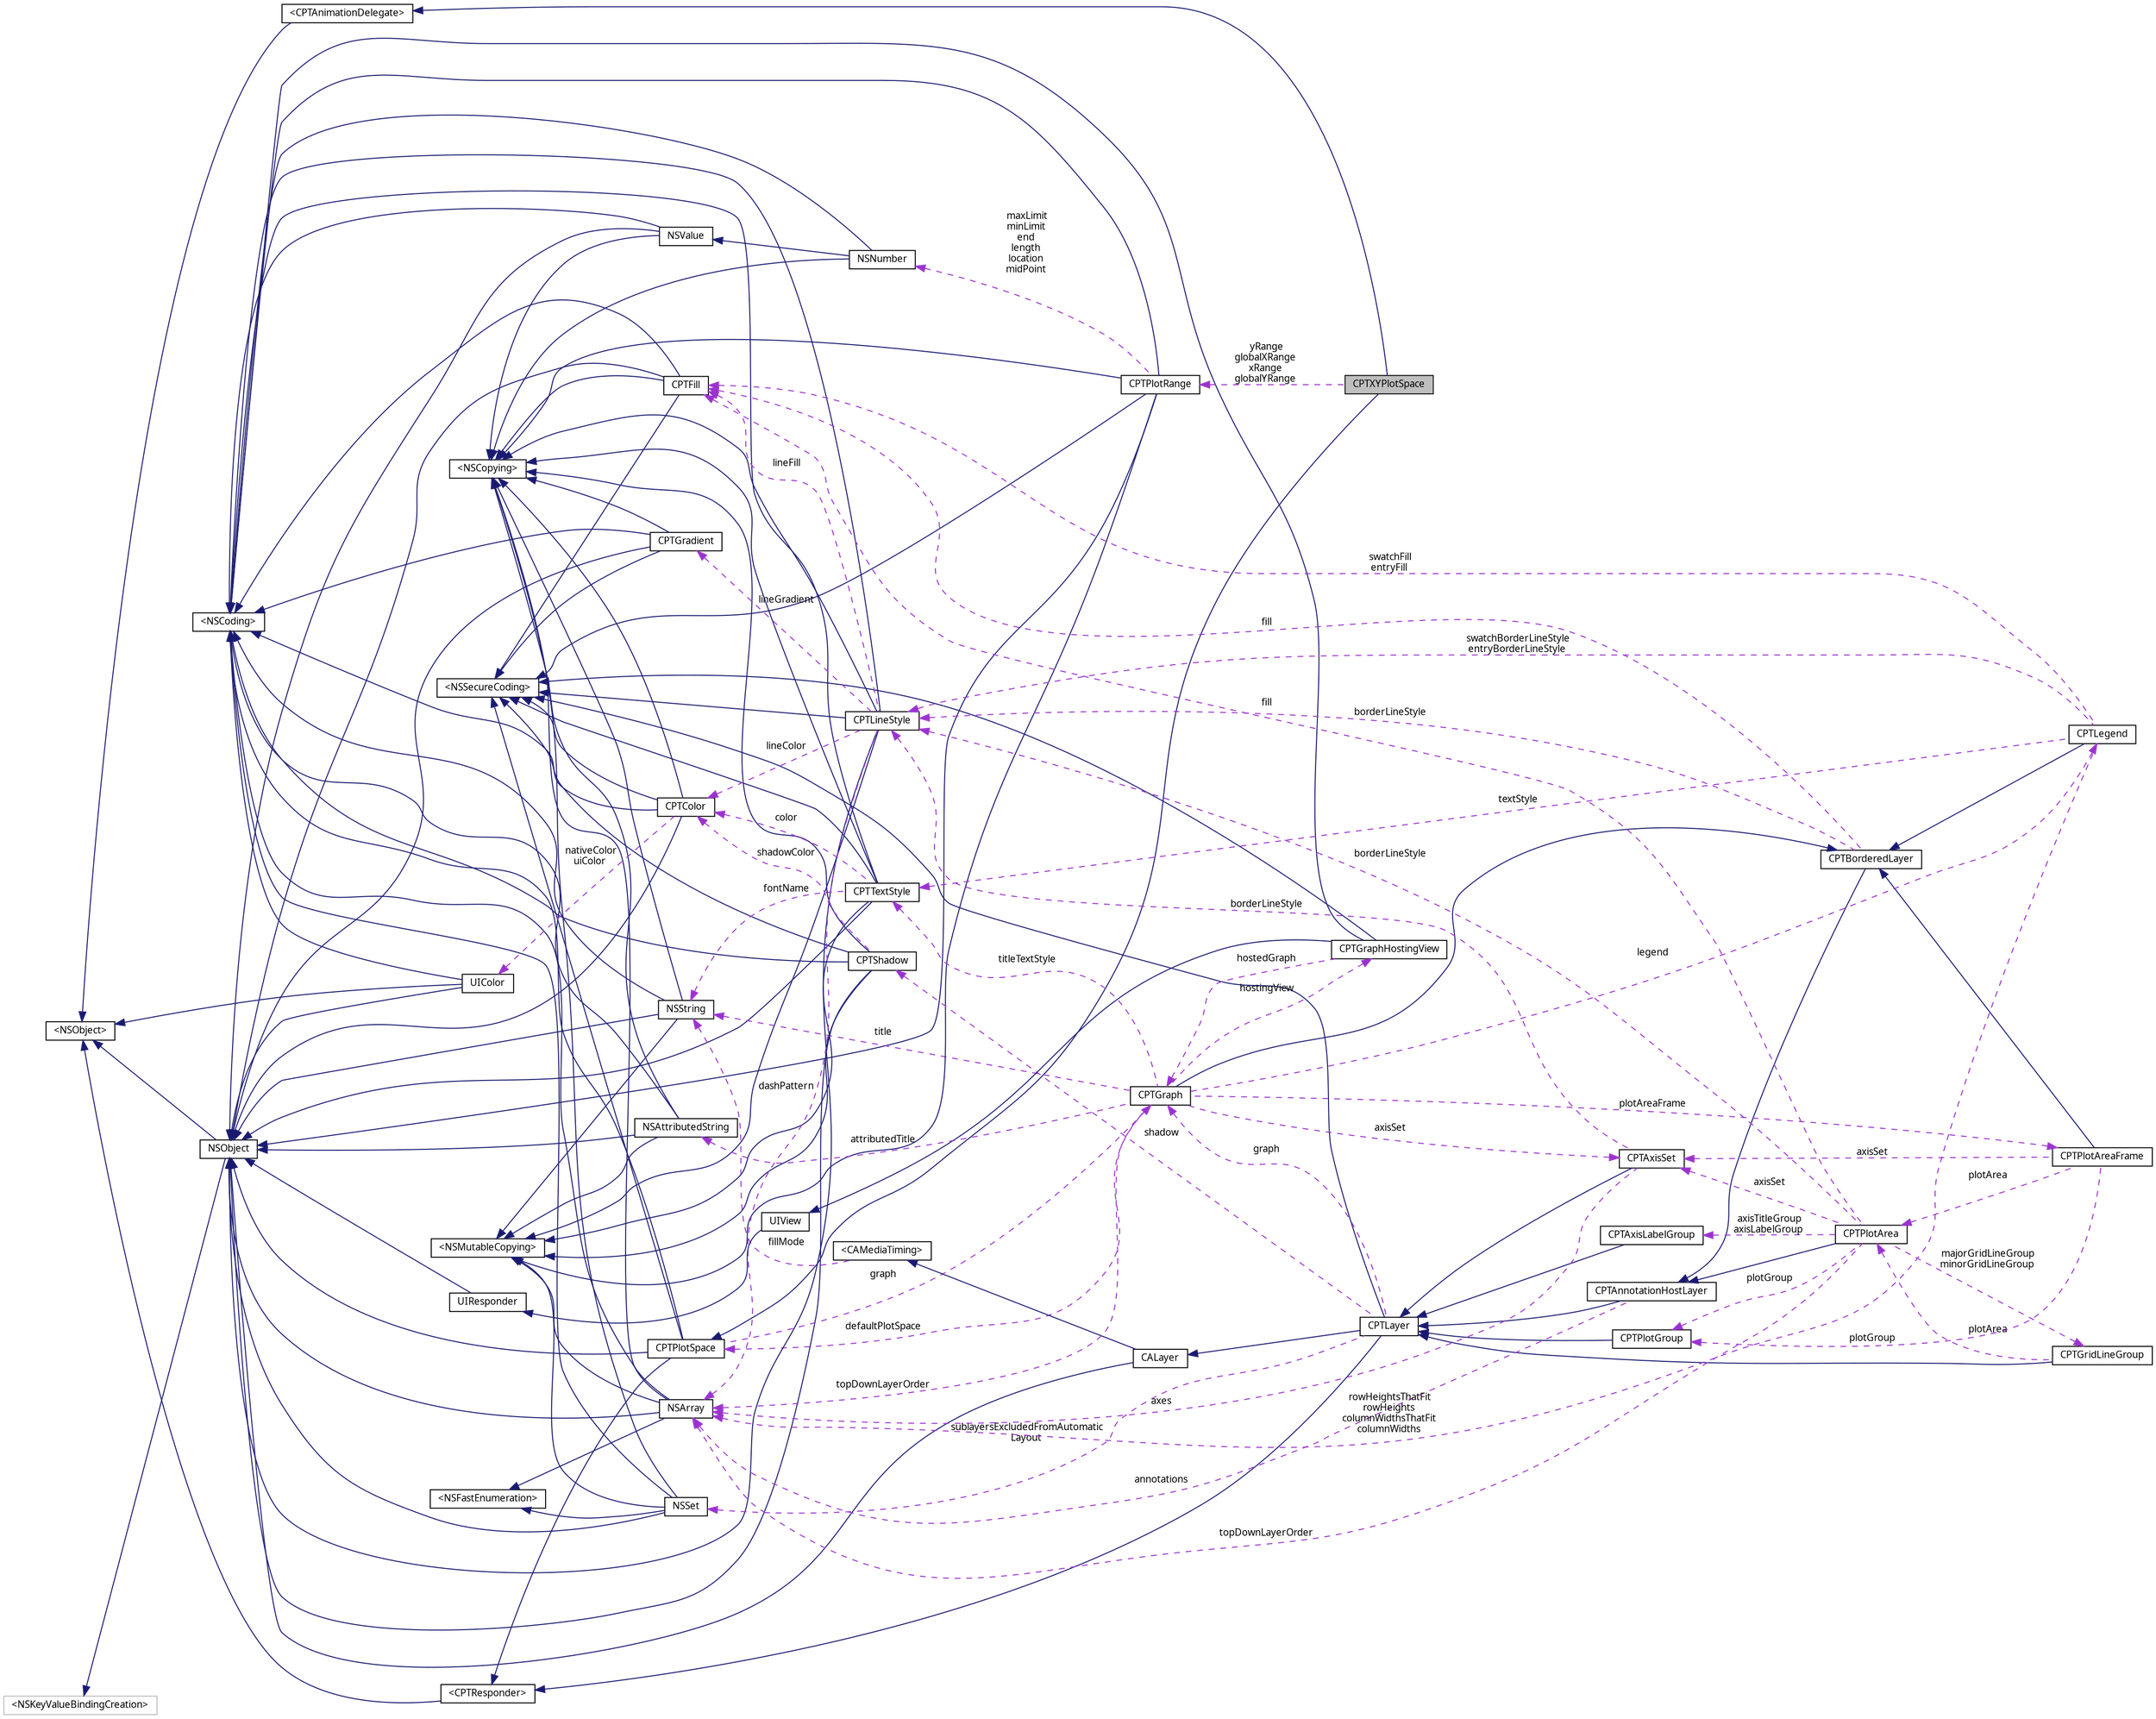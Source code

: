 digraph "CPTXYPlotSpace"
{
 // LATEX_PDF_SIZE
  bgcolor="transparent";
  edge [fontname="Lucinda Grande",fontsize="10",labelfontname="Lucinda Grande",labelfontsize="10"];
  node [fontname="Lucinda Grande",fontsize="10",shape=record];
  rankdir="LR";
  Node1 [label="CPTXYPlotSpace",height=0.2,width=0.4,color="black", fillcolor="grey75", style="filled", fontcolor="black",tooltip="A plot space using a two-dimensional cartesian coordinate system."];
  Node2 -> Node1 [dir="back",color="midnightblue",fontsize="10",style="solid",fontname="Lucinda Grande"];
  Node2 [label="CPTPlotSpace",height=0.2,width=0.4,color="black",URL="$interface_c_p_t_plot_space.html",tooltip="Defines the coordinate system of a plot."];
  Node3 -> Node2 [dir="back",color="midnightblue",fontsize="10",style="solid",fontname="Lucinda Grande"];
  Node3 [label="NSObject",height=0.2,width=0.4,color="black",URL="/Users/eskroch/Projects/Core Plot/documentation/doxygen/doxygen-cocoa-touch-tags.xml$https://developer.apple.com/library/ios/.html#documentation/Cocoa/Reference/Foundation/Classes/NSObject_Class/Reference/Reference",tooltip=" "];
  Node4 -> Node3 [dir="back",color="midnightblue",fontsize="10",style="solid",fontname="Lucinda Grande"];
  Node4 [label="\<NSObject\>",height=0.2,width=0.4,color="black",URL="/Users/eskroch/Projects/Core Plot/documentation/doxygen/doxygen-cocoa-touch-tags.xml$https://developer.apple.com/library/ios/.html#documentation/Cocoa/Reference/Foundation/Protocols/NSObject_Protocol/Reference/NSObject",tooltip=" "];
  Node5 -> Node3 [dir="back",color="midnightblue",fontsize="10",style="solid",fontname="Lucinda Grande"];
  Node5 [label="\<NSKeyValueBindingCreation\>",height=0.2,width=0.4,color="grey75",tooltip=" "];
  Node6 -> Node2 [dir="back",color="midnightblue",fontsize="10",style="solid",fontname="Lucinda Grande"];
  Node6 [label="\<CPTResponder\>",height=0.2,width=0.4,color="black",URL="$protocol_c_p_t_responder-p.html",tooltip="The basis of all event processing in Core Plot."];
  Node4 -> Node6 [dir="back",color="midnightblue",fontsize="10",style="solid",fontname="Lucinda Grande"];
  Node7 -> Node2 [dir="back",color="midnightblue",fontsize="10",style="solid",fontname="Lucinda Grande"];
  Node7 [label="\<NSCoding\>",height=0.2,width=0.4,color="black",URL="/Users/eskroch/Projects/Core Plot/documentation/doxygen/doxygen-cocoa-touch-tags.xml$https://developer.apple.com/library/ios/.html#documentation/Cocoa/Reference/Foundation/Protocols/NSCoding_Protocol/Reference/Reference",tooltip=" "];
  Node8 -> Node2 [dir="back",color="midnightblue",fontsize="10",style="solid",fontname="Lucinda Grande"];
  Node8 [label="\<NSSecureCoding\>",height=0.2,width=0.4,color="black",URL="/Users/eskroch/Projects/Core Plot/documentation/doxygen/doxygen-cocoa-touch-tags.xml$https://developer.apple.com/library/ios/documentation/Foundation/Reference/NSSecureCoding_Protocol_Ref/.html",tooltip=" "];
  Node9 -> Node2 [dir="back",color="darkorchid3",fontsize="10",style="dashed",label=" graph" ,fontname="Lucinda Grande"];
  Node9 [label="CPTGraph",height=0.2,width=0.4,color="black",URL="$interface_c_p_t_graph.html",tooltip="An abstract graph class."];
  Node10 -> Node9 [dir="back",color="midnightblue",fontsize="10",style="solid",fontname="Lucinda Grande"];
  Node10 [label="CPTBorderedLayer",height=0.2,width=0.4,color="black",URL="$interface_c_p_t_bordered_layer.html",tooltip="A layer with a border line and background fill."];
  Node11 -> Node10 [dir="back",color="midnightblue",fontsize="10",style="solid",fontname="Lucinda Grande"];
  Node11 [label="CPTAnnotationHostLayer",height=0.2,width=0.4,color="black",URL="$interface_c_p_t_annotation_host_layer.html",tooltip="A container layer for annotations."];
  Node12 -> Node11 [dir="back",color="midnightblue",fontsize="10",style="solid",fontname="Lucinda Grande"];
  Node12 [label="CPTLayer",height=0.2,width=0.4,color="black",URL="$interface_c_p_t_layer.html",tooltip="Base class for all Core Animation layers in Core Plot."];
  Node13 -> Node12 [dir="back",color="midnightblue",fontsize="10",style="solid",fontname="Lucinda Grande"];
  Node13 [label="CALayer",height=0.2,width=0.4,color="black",URL="/Users/eskroch/Projects/Core Plot/documentation/doxygen/doxygen-cocoa-touch-tags.xml$https://developer.apple.com/library/ios/.html#documentation/GraphicsImaging/Reference/CALayer_class/Introduction/Introduction",tooltip=" "];
  Node3 -> Node13 [dir="back",color="midnightblue",fontsize="10",style="solid",fontname="Lucinda Grande"];
  Node14 -> Node13 [dir="back",color="midnightblue",fontsize="10",style="solid",fontname="Lucinda Grande"];
  Node14 [label="\<CAMediaTiming\>",height=0.2,width=0.4,color="black",URL="/Users/eskroch/Projects/Core Plot/documentation/doxygen/doxygen-cocoa-touch-tags.xml$https://developer.apple.com/library/ios/.html#documentation/GraphicsImaging/Reference/CAMediaTiming_protocol/Introduction/Introduction",tooltip=" "];
  Node15 -> Node14 [dir="back",color="darkorchid3",fontsize="10",style="dashed",label=" fillMode" ,fontname="Lucinda Grande"];
  Node15 [label="NSString",height=0.2,width=0.4,color="black",URL="/Users/eskroch/Projects/Core Plot/documentation/doxygen/doxygen-cocoa-touch-tags.xml$https://developer.apple.com/library/ios/.html#documentation/Cocoa/Reference/Foundation/Classes/NSString_Class/Reference/NSString",tooltip=" "];
  Node3 -> Node15 [dir="back",color="midnightblue",fontsize="10",style="solid",fontname="Lucinda Grande"];
  Node7 -> Node15 [dir="back",color="midnightblue",fontsize="10",style="solid",fontname="Lucinda Grande"];
  Node16 -> Node15 [dir="back",color="midnightblue",fontsize="10",style="solid",fontname="Lucinda Grande"];
  Node16 [label="\<NSCopying\>",height=0.2,width=0.4,color="black",URL="/Users/eskroch/Projects/Core Plot/documentation/doxygen/doxygen-cocoa-touch-tags.xml$https://developer.apple.com/library/ios/.html#documentation/Cocoa/Reference/Foundation/Protocols/NSCopying_Protocol/Reference/Reference",tooltip=" "];
  Node17 -> Node15 [dir="back",color="midnightblue",fontsize="10",style="solid",fontname="Lucinda Grande"];
  Node17 [label="\<NSMutableCopying\>",height=0.2,width=0.4,color="black",URL="/Users/eskroch/Projects/Core Plot/documentation/doxygen/doxygen-cocoa-touch-tags.xml$https://developer.apple.com/library/ios/.html#documentation/Cocoa/Reference/Foundation/Protocols/NSMutableCopying_Protocol/Reference/Reference",tooltip=" "];
  Node6 -> Node12 [dir="back",color="midnightblue",fontsize="10",style="solid",fontname="Lucinda Grande"];
  Node8 -> Node12 [dir="back",color="midnightblue",fontsize="10",style="solid",fontname="Lucinda Grande"];
  Node18 -> Node12 [dir="back",color="darkorchid3",fontsize="10",style="dashed",label=" shadow" ,fontname="Lucinda Grande"];
  Node18 [label="CPTShadow",height=0.2,width=0.4,color="black",URL="$interface_c_p_t_shadow.html",tooltip="Immutable wrapper for various shadow drawing properties."];
  Node3 -> Node18 [dir="back",color="midnightblue",fontsize="10",style="solid",fontname="Lucinda Grande"];
  Node16 -> Node18 [dir="back",color="midnightblue",fontsize="10",style="solid",fontname="Lucinda Grande"];
  Node17 -> Node18 [dir="back",color="midnightblue",fontsize="10",style="solid",fontname="Lucinda Grande"];
  Node7 -> Node18 [dir="back",color="midnightblue",fontsize="10",style="solid",fontname="Lucinda Grande"];
  Node8 -> Node18 [dir="back",color="midnightblue",fontsize="10",style="solid",fontname="Lucinda Grande"];
  Node19 -> Node18 [dir="back",color="darkorchid3",fontsize="10",style="dashed",label=" shadowColor" ,fontname="Lucinda Grande"];
  Node19 [label="CPTColor",height=0.2,width=0.4,color="black",URL="$interface_c_p_t_color.html",tooltip="An immutable color."];
  Node3 -> Node19 [dir="back",color="midnightblue",fontsize="10",style="solid",fontname="Lucinda Grande"];
  Node16 -> Node19 [dir="back",color="midnightblue",fontsize="10",style="solid",fontname="Lucinda Grande"];
  Node7 -> Node19 [dir="back",color="midnightblue",fontsize="10",style="solid",fontname="Lucinda Grande"];
  Node8 -> Node19 [dir="back",color="midnightblue",fontsize="10",style="solid",fontname="Lucinda Grande"];
  Node20 -> Node19 [dir="back",color="darkorchid3",fontsize="10",style="dashed",label=" nativeColor\nuiColor" ,fontname="Lucinda Grande"];
  Node20 [label="UIColor",height=0.2,width=0.4,color="black",URL="/Users/eskroch/Projects/Core Plot/documentation/doxygen/doxygen-cocoa-touch-tags.xml$https://developer.apple.com/library/ios/.html#documentation/UIKit/Reference/UIColor_Class/Reference/Reference",tooltip=" "];
  Node3 -> Node20 [dir="back",color="midnightblue",fontsize="10",style="solid",fontname="Lucinda Grande"];
  Node7 -> Node20 [dir="back",color="midnightblue",fontsize="10",style="solid",fontname="Lucinda Grande"];
  Node4 -> Node20 [dir="back",color="midnightblue",fontsize="10",style="solid",fontname="Lucinda Grande"];
  Node21 -> Node12 [dir="back",color="darkorchid3",fontsize="10",style="dashed",label=" sublayersExcludedFromAutomatic\lLayout" ,fontname="Lucinda Grande"];
  Node21 [label="NSSet",height=0.2,width=0.4,color="black",URL="/Users/eskroch/Projects/Core Plot/documentation/doxygen/doxygen-cocoa-touch-tags.xml$https://developer.apple.com/library/ios/.html#documentation/Cocoa/Reference/Foundation/Classes/NSSet_Class/Reference/Reference",tooltip=" "];
  Node3 -> Node21 [dir="back",color="midnightblue",fontsize="10",style="solid",fontname="Lucinda Grande"];
  Node7 -> Node21 [dir="back",color="midnightblue",fontsize="10",style="solid",fontname="Lucinda Grande"];
  Node16 -> Node21 [dir="back",color="midnightblue",fontsize="10",style="solid",fontname="Lucinda Grande"];
  Node22 -> Node21 [dir="back",color="midnightblue",fontsize="10",style="solid",fontname="Lucinda Grande"];
  Node22 [label="\<NSFastEnumeration\>",height=0.2,width=0.4,color="black",URL="/Users/eskroch/Projects/Core Plot/documentation/doxygen/doxygen-cocoa-touch-tags.xml$https://developer.apple.com/library/ios/.html#documentation/Cocoa/Reference/NSFastEnumeration_protocol/Reference/NSFastEnumeration",tooltip=" "];
  Node17 -> Node21 [dir="back",color="midnightblue",fontsize="10",style="solid",fontname="Lucinda Grande"];
  Node9 -> Node12 [dir="back",color="darkorchid3",fontsize="10",style="dashed",label=" graph" ,fontname="Lucinda Grande"];
  Node23 -> Node11 [dir="back",color="darkorchid3",fontsize="10",style="dashed",label=" annotations" ,fontname="Lucinda Grande"];
  Node23 [label="NSArray",height=0.2,width=0.4,color="black",URL="/Users/eskroch/Projects/Core Plot/documentation/doxygen/doxygen-cocoa-touch-tags.xml$https://developer.apple.com/library/ios/.html#documentation/Cocoa/Reference/Foundation/Classes/NSArray_Class/NSArray",tooltip=" "];
  Node3 -> Node23 [dir="back",color="midnightblue",fontsize="10",style="solid",fontname="Lucinda Grande"];
  Node7 -> Node23 [dir="back",color="midnightblue",fontsize="10",style="solid",fontname="Lucinda Grande"];
  Node16 -> Node23 [dir="back",color="midnightblue",fontsize="10",style="solid",fontname="Lucinda Grande"];
  Node22 -> Node23 [dir="back",color="midnightblue",fontsize="10",style="solid",fontname="Lucinda Grande"];
  Node17 -> Node23 [dir="back",color="midnightblue",fontsize="10",style="solid",fontname="Lucinda Grande"];
  Node24 -> Node10 [dir="back",color="darkorchid3",fontsize="10",style="dashed",label=" fill" ,fontname="Lucinda Grande"];
  Node24 [label="CPTFill",height=0.2,width=0.4,color="black",URL="$interface_c_p_t_fill.html",tooltip="Draws area fills."];
  Node3 -> Node24 [dir="back",color="midnightblue",fontsize="10",style="solid",fontname="Lucinda Grande"];
  Node16 -> Node24 [dir="back",color="midnightblue",fontsize="10",style="solid",fontname="Lucinda Grande"];
  Node7 -> Node24 [dir="back",color="midnightblue",fontsize="10",style="solid",fontname="Lucinda Grande"];
  Node8 -> Node24 [dir="back",color="midnightblue",fontsize="10",style="solid",fontname="Lucinda Grande"];
  Node25 -> Node10 [dir="back",color="darkorchid3",fontsize="10",style="dashed",label=" borderLineStyle" ,fontname="Lucinda Grande"];
  Node25 [label="CPTLineStyle",height=0.2,width=0.4,color="black",URL="$interface_c_p_t_line_style.html",tooltip="Immutable wrapper for various line drawing properties. Create a CPTMutableLineStyle if you want to cu..."];
  Node3 -> Node25 [dir="back",color="midnightblue",fontsize="10",style="solid",fontname="Lucinda Grande"];
  Node16 -> Node25 [dir="back",color="midnightblue",fontsize="10",style="solid",fontname="Lucinda Grande"];
  Node17 -> Node25 [dir="back",color="midnightblue",fontsize="10",style="solid",fontname="Lucinda Grande"];
  Node7 -> Node25 [dir="back",color="midnightblue",fontsize="10",style="solid",fontname="Lucinda Grande"];
  Node8 -> Node25 [dir="back",color="midnightblue",fontsize="10",style="solid",fontname="Lucinda Grande"];
  Node24 -> Node25 [dir="back",color="darkorchid3",fontsize="10",style="dashed",label=" lineFill" ,fontname="Lucinda Grande"];
  Node26 -> Node25 [dir="back",color="darkorchid3",fontsize="10",style="dashed",label=" lineGradient" ,fontname="Lucinda Grande"];
  Node26 [label="CPTGradient",height=0.2,width=0.4,color="black",URL="$interface_c_p_t_gradient.html",tooltip="Draws color gradient fills."];
  Node3 -> Node26 [dir="back",color="midnightblue",fontsize="10",style="solid",fontname="Lucinda Grande"];
  Node16 -> Node26 [dir="back",color="midnightblue",fontsize="10",style="solid",fontname="Lucinda Grande"];
  Node7 -> Node26 [dir="back",color="midnightblue",fontsize="10",style="solid",fontname="Lucinda Grande"];
  Node8 -> Node26 [dir="back",color="midnightblue",fontsize="10",style="solid",fontname="Lucinda Grande"];
  Node19 -> Node25 [dir="back",color="darkorchid3",fontsize="10",style="dashed",label=" lineColor" ,fontname="Lucinda Grande"];
  Node23 -> Node25 [dir="back",color="darkorchid3",fontsize="10",style="dashed",label=" dashPattern" ,fontname="Lucinda Grande"];
  Node27 -> Node9 [dir="back",color="darkorchid3",fontsize="10",style="dashed",label=" titleTextStyle" ,fontname="Lucinda Grande"];
  Node27 [label="CPTTextStyle",height=0.2,width=0.4,color="black",URL="$interface_c_p_t_text_style.html",tooltip="Immutable wrapper for various text style properties."];
  Node3 -> Node27 [dir="back",color="midnightblue",fontsize="10",style="solid",fontname="Lucinda Grande"];
  Node16 -> Node27 [dir="back",color="midnightblue",fontsize="10",style="solid",fontname="Lucinda Grande"];
  Node17 -> Node27 [dir="back",color="midnightblue",fontsize="10",style="solid",fontname="Lucinda Grande"];
  Node7 -> Node27 [dir="back",color="midnightblue",fontsize="10",style="solid",fontname="Lucinda Grande"];
  Node8 -> Node27 [dir="back",color="midnightblue",fontsize="10",style="solid",fontname="Lucinda Grande"];
  Node15 -> Node27 [dir="back",color="darkorchid3",fontsize="10",style="dashed",label=" fontName" ,fontname="Lucinda Grande"];
  Node19 -> Node27 [dir="back",color="darkorchid3",fontsize="10",style="dashed",label=" color" ,fontname="Lucinda Grande"];
  Node28 -> Node9 [dir="back",color="darkorchid3",fontsize="10",style="dashed",label=" hostingView" ,fontname="Lucinda Grande"];
  Node28 [label="CPTGraphHostingView",height=0.2,width=0.4,color="black",URL="$interface_c_p_t_graph_hosting_view.html",tooltip="A container view for displaying a CPTGraph."];
  Node29 -> Node28 [dir="back",color="midnightblue",fontsize="10",style="solid",fontname="Lucinda Grande"];
  Node29 [label="UIView",height=0.2,width=0.4,color="black",URL="/Users/eskroch/Projects/Core Plot/documentation/doxygen/doxygen-cocoa-touch-tags.xml$https://developer.apple.com/library/ios/.html#documentation/UIKit/Reference/UIView_Class/UIView/UIView",tooltip=" "];
  Node30 -> Node29 [dir="back",color="midnightblue",fontsize="10",style="solid",fontname="Lucinda Grande"];
  Node30 [label="UIResponder",height=0.2,width=0.4,color="black",URL="/Users/eskroch/Projects/Core Plot/documentation/doxygen/doxygen-cocoa-touch-tags.xml$https://developer.apple.com/library/ios/#documentation/UIKit/Reference/UIResponder_Class/Reference/Reference.html.html#//apple_ref/occ/cl/UIResponder",tooltip=" "];
  Node3 -> Node30 [dir="back",color="midnightblue",fontsize="10",style="solid",fontname="Lucinda Grande"];
  Node7 -> Node28 [dir="back",color="midnightblue",fontsize="10",style="solid",fontname="Lucinda Grande"];
  Node8 -> Node28 [dir="back",color="midnightblue",fontsize="10",style="solid",fontname="Lucinda Grande"];
  Node9 -> Node28 [dir="back",color="darkorchid3",fontsize="10",style="dashed",label=" hostedGraph" ,fontname="Lucinda Grande"];
  Node31 -> Node9 [dir="back",color="darkorchid3",fontsize="10",style="dashed",label=" axisSet" ,fontname="Lucinda Grande"];
  Node31 [label="CPTAxisSet",height=0.2,width=0.4,color="black",URL="$interface_c_p_t_axis_set.html",tooltip="A container layer for the set of axes for a graph."];
  Node12 -> Node31 [dir="back",color="midnightblue",fontsize="10",style="solid",fontname="Lucinda Grande"];
  Node25 -> Node31 [dir="back",color="darkorchid3",fontsize="10",style="dashed",label=" borderLineStyle" ,fontname="Lucinda Grande"];
  Node23 -> Node31 [dir="back",color="darkorchid3",fontsize="10",style="dashed",label=" axes" ,fontname="Lucinda Grande"];
  Node32 -> Node9 [dir="back",color="darkorchid3",fontsize="10",style="dashed",label=" attributedTitle" ,fontname="Lucinda Grande"];
  Node32 [label="NSAttributedString",height=0.2,width=0.4,color="black",URL="/Users/eskroch/Projects/Core Plot/documentation/doxygen/doxygen-cocoa-touch-tags.xml$https://developer.apple.com/library/ios/.html#documentation/Cocoa/Reference/Foundation/Classes/NSAttributedString_Class/Reference/NSAttributedString",tooltip=" "];
  Node3 -> Node32 [dir="back",color="midnightblue",fontsize="10",style="solid",fontname="Lucinda Grande"];
  Node7 -> Node32 [dir="back",color="midnightblue",fontsize="10",style="solid",fontname="Lucinda Grande"];
  Node16 -> Node32 [dir="back",color="midnightblue",fontsize="10",style="solid",fontname="Lucinda Grande"];
  Node17 -> Node32 [dir="back",color="midnightblue",fontsize="10",style="solid",fontname="Lucinda Grande"];
  Node33 -> Node9 [dir="back",color="darkorchid3",fontsize="10",style="dashed",label=" plotAreaFrame" ,fontname="Lucinda Grande"];
  Node33 [label="CPTPlotAreaFrame",height=0.2,width=0.4,color="black",URL="$interface_c_p_t_plot_area_frame.html",tooltip="A layer drawn on top of the graph layer and behind all plot elements."];
  Node10 -> Node33 [dir="back",color="midnightblue",fontsize="10",style="solid",fontname="Lucinda Grande"];
  Node31 -> Node33 [dir="back",color="darkorchid3",fontsize="10",style="dashed",label=" axisSet" ,fontname="Lucinda Grande"];
  Node34 -> Node33 [dir="back",color="darkorchid3",fontsize="10",style="dashed",label=" plotArea" ,fontname="Lucinda Grande"];
  Node34 [label="CPTPlotArea",height=0.2,width=0.4,color="black",URL="$interface_c_p_t_plot_area.html",tooltip="A layer representing the actual plotting area of a graph."];
  Node11 -> Node34 [dir="back",color="midnightblue",fontsize="10",style="solid",fontname="Lucinda Grande"];
  Node35 -> Node34 [dir="back",color="darkorchid3",fontsize="10",style="dashed",label=" majorGridLineGroup\nminorGridLineGroup" ,fontname="Lucinda Grande"];
  Node35 [label="CPTGridLineGroup",height=0.2,width=0.4,color="black",URL="$interface_c_p_t_grid_line_group.html",tooltip="A group of grid line layers."];
  Node12 -> Node35 [dir="back",color="midnightblue",fontsize="10",style="solid",fontname="Lucinda Grande"];
  Node34 -> Node35 [dir="back",color="darkorchid3",fontsize="10",style="dashed",label=" plotArea" ,fontname="Lucinda Grande"];
  Node24 -> Node34 [dir="back",color="darkorchid3",fontsize="10",style="dashed",label=" fill" ,fontname="Lucinda Grande"];
  Node31 -> Node34 [dir="back",color="darkorchid3",fontsize="10",style="dashed",label=" axisSet" ,fontname="Lucinda Grande"];
  Node25 -> Node34 [dir="back",color="darkorchid3",fontsize="10",style="dashed",label=" borderLineStyle" ,fontname="Lucinda Grande"];
  Node36 -> Node34 [dir="back",color="darkorchid3",fontsize="10",style="dashed",label=" axisTitleGroup\naxisLabelGroup" ,fontname="Lucinda Grande"];
  Node36 [label="CPTAxisLabelGroup",height=0.2,width=0.4,color="black",URL="$interface_c_p_t_axis_label_group.html",tooltip="A container layer for the axis labels."];
  Node12 -> Node36 [dir="back",color="midnightblue",fontsize="10",style="solid",fontname="Lucinda Grande"];
  Node37 -> Node34 [dir="back",color="darkorchid3",fontsize="10",style="dashed",label=" plotGroup" ,fontname="Lucinda Grande"];
  Node37 [label="CPTPlotGroup",height=0.2,width=0.4,color="black",URL="$interface_c_p_t_plot_group.html",tooltip="Defines the coordinate system of a plot."];
  Node12 -> Node37 [dir="back",color="midnightblue",fontsize="10",style="solid",fontname="Lucinda Grande"];
  Node23 -> Node34 [dir="back",color="darkorchid3",fontsize="10",style="dashed",label=" topDownLayerOrder" ,fontname="Lucinda Grande"];
  Node37 -> Node33 [dir="back",color="darkorchid3",fontsize="10",style="dashed",label=" plotGroup" ,fontname="Lucinda Grande"];
  Node15 -> Node9 [dir="back",color="darkorchid3",fontsize="10",style="dashed",label=" title" ,fontname="Lucinda Grande"];
  Node2 -> Node9 [dir="back",color="darkorchid3",fontsize="10",style="dashed",label=" defaultPlotSpace" ,fontname="Lucinda Grande"];
  Node38 -> Node9 [dir="back",color="darkorchid3",fontsize="10",style="dashed",label=" legend" ,fontname="Lucinda Grande"];
  Node38 [label="CPTLegend",height=0.2,width=0.4,color="black",URL="$interface_c_p_t_legend.html",tooltip="A graph legend."];
  Node10 -> Node38 [dir="back",color="midnightblue",fontsize="10",style="solid",fontname="Lucinda Grande"];
  Node27 -> Node38 [dir="back",color="darkorchid3",fontsize="10",style="dashed",label=" textStyle" ,fontname="Lucinda Grande"];
  Node24 -> Node38 [dir="back",color="darkorchid3",fontsize="10",style="dashed",label=" swatchFill\nentryFill" ,fontname="Lucinda Grande"];
  Node25 -> Node38 [dir="back",color="darkorchid3",fontsize="10",style="dashed",label=" swatchBorderLineStyle\nentryBorderLineStyle" ,fontname="Lucinda Grande"];
  Node23 -> Node38 [dir="back",color="darkorchid3",fontsize="10",style="dashed",label=" rowHeightsThatFit\nrowHeights\ncolumnWidthsThatFit\ncolumnWidths" ,fontname="Lucinda Grande"];
  Node23 -> Node9 [dir="back",color="darkorchid3",fontsize="10",style="dashed",label=" topDownLayerOrder" ,fontname="Lucinda Grande"];
  Node39 -> Node1 [dir="back",color="midnightblue",fontsize="10",style="solid",fontname="Lucinda Grande"];
  Node39 [label="\<CPTAnimationDelegate\>",height=0.2,width=0.4,color="black",URL="$protocol_c_p_t_animation_delegate-p.html",tooltip="Animation delegate."];
  Node4 -> Node39 [dir="back",color="midnightblue",fontsize="10",style="solid",fontname="Lucinda Grande"];
  Node40 -> Node1 [dir="back",color="darkorchid3",fontsize="10",style="dashed",label=" yRange\nglobalXRange\nxRange\nglobalYRange" ,fontname="Lucinda Grande"];
  Node40 [label="CPTPlotRange",height=0.2,width=0.4,color="black",URL="$interface_c_p_t_plot_range.html",tooltip="Defines an immutable range of plot data."];
  Node3 -> Node40 [dir="back",color="midnightblue",fontsize="10",style="solid",fontname="Lucinda Grande"];
  Node16 -> Node40 [dir="back",color="midnightblue",fontsize="10",style="solid",fontname="Lucinda Grande"];
  Node17 -> Node40 [dir="back",color="midnightblue",fontsize="10",style="solid",fontname="Lucinda Grande"];
  Node7 -> Node40 [dir="back",color="midnightblue",fontsize="10",style="solid",fontname="Lucinda Grande"];
  Node8 -> Node40 [dir="back",color="midnightblue",fontsize="10",style="solid",fontname="Lucinda Grande"];
  Node41 -> Node40 [dir="back",color="darkorchid3",fontsize="10",style="dashed",label=" maxLimit\nminLimit\nend\nlength\nlocation\nmidPoint" ,fontname="Lucinda Grande"];
  Node41 [label="NSNumber",height=0.2,width=0.4,color="black",URL="/Users/eskroch/Projects/Core Plot/documentation/doxygen/doxygen-cocoa-touch-tags.xml$https://developer.apple.com/library/ios/.html#documentation/Cocoa/Reference/Foundation/Classes/NSNumber_Class/Reference/Reference",tooltip=" "];
  Node42 -> Node41 [dir="back",color="midnightblue",fontsize="10",style="solid",fontname="Lucinda Grande"];
  Node42 [label="NSValue",height=0.2,width=0.4,color="black",URL="/Users/eskroch/Projects/Core Plot/documentation/doxygen/doxygen-cocoa-touch-tags.xml$https://developer.apple.com/library/ios/.html#documentation/Cocoa/Reference/Foundation/Classes/NSValue_Class/Reference/Reference",tooltip=" "];
  Node3 -> Node42 [dir="back",color="midnightblue",fontsize="10",style="solid",fontname="Lucinda Grande"];
  Node7 -> Node42 [dir="back",color="midnightblue",fontsize="10",style="solid",fontname="Lucinda Grande"];
  Node16 -> Node42 [dir="back",color="midnightblue",fontsize="10",style="solid",fontname="Lucinda Grande"];
  Node7 -> Node41 [dir="back",color="midnightblue",fontsize="10",style="solid",fontname="Lucinda Grande"];
  Node16 -> Node41 [dir="back",color="midnightblue",fontsize="10",style="solid",fontname="Lucinda Grande"];
}
